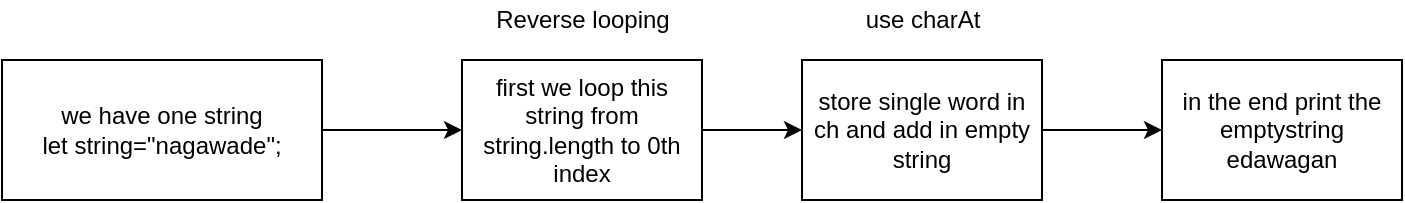 <mxfile version="13.9.9" type="device"><diagram id="yO5Op6gARoyOSKJsZHmC" name="Page-1"><mxGraphModel dx="2676" dy="856" grid="1" gridSize="10" guides="1" tooltips="1" connect="1" arrows="1" fold="1" page="1" pageScale="1" pageWidth="850" pageHeight="1100" math="0" shadow="0"><root><mxCell id="0"/><mxCell id="1" parent="0"/><mxCell id="zLVfuLtow-0Xf9lgWQe0-3" style="edgeStyle=orthogonalEdgeStyle;rounded=0;orthogonalLoop=1;jettySize=auto;html=1;entryX=0;entryY=0.5;entryDx=0;entryDy=0;" edge="1" parent="1" source="zLVfuLtow-0Xf9lgWQe0-1" target="zLVfuLtow-0Xf9lgWQe0-2"><mxGeometry relative="1" as="geometry"/></mxCell><mxCell id="zLVfuLtow-0Xf9lgWQe0-1" value="we have one string&lt;br&gt;let string=&quot;nagawade&quot;;" style="rounded=0;whiteSpace=wrap;html=1;" vertex="1" parent="1"><mxGeometry x="-90" y="220" width="160" height="70" as="geometry"/></mxCell><mxCell id="zLVfuLtow-0Xf9lgWQe0-7" style="edgeStyle=orthogonalEdgeStyle;rounded=0;orthogonalLoop=1;jettySize=auto;html=1;entryX=0;entryY=0.5;entryDx=0;entryDy=0;" edge="1" parent="1" source="zLVfuLtow-0Xf9lgWQe0-2" target="zLVfuLtow-0Xf9lgWQe0-5"><mxGeometry relative="1" as="geometry"/></mxCell><mxCell id="zLVfuLtow-0Xf9lgWQe0-2" value="first we loop this string from string.length to 0th index" style="rounded=0;whiteSpace=wrap;html=1;" vertex="1" parent="1"><mxGeometry x="140" y="220" width="120" height="70" as="geometry"/></mxCell><mxCell id="zLVfuLtow-0Xf9lgWQe0-4" value="Reverse looping" style="text;html=1;align=center;verticalAlign=middle;resizable=0;points=[];autosize=1;" vertex="1" parent="1"><mxGeometry x="150" y="190" width="100" height="20" as="geometry"/></mxCell><mxCell id="zLVfuLtow-0Xf9lgWQe0-9" style="edgeStyle=orthogonalEdgeStyle;rounded=0;orthogonalLoop=1;jettySize=auto;html=1;entryX=0;entryY=0.5;entryDx=0;entryDy=0;" edge="1" parent="1" source="zLVfuLtow-0Xf9lgWQe0-5" target="zLVfuLtow-0Xf9lgWQe0-8"><mxGeometry relative="1" as="geometry"/></mxCell><mxCell id="zLVfuLtow-0Xf9lgWQe0-5" value="store single word in ch and add in empty string" style="rounded=0;whiteSpace=wrap;html=1;" vertex="1" parent="1"><mxGeometry x="310" y="220" width="120" height="70" as="geometry"/></mxCell><mxCell id="zLVfuLtow-0Xf9lgWQe0-6" value="use charAt" style="text;html=1;align=center;verticalAlign=middle;resizable=0;points=[];autosize=1;" vertex="1" parent="1"><mxGeometry x="335" y="190" width="70" height="20" as="geometry"/></mxCell><mxCell id="zLVfuLtow-0Xf9lgWQe0-8" value="in the end print the emptystring&lt;br&gt;edawagan" style="rounded=0;whiteSpace=wrap;html=1;" vertex="1" parent="1"><mxGeometry x="490" y="220" width="120" height="70" as="geometry"/></mxCell></root></mxGraphModel></diagram></mxfile>